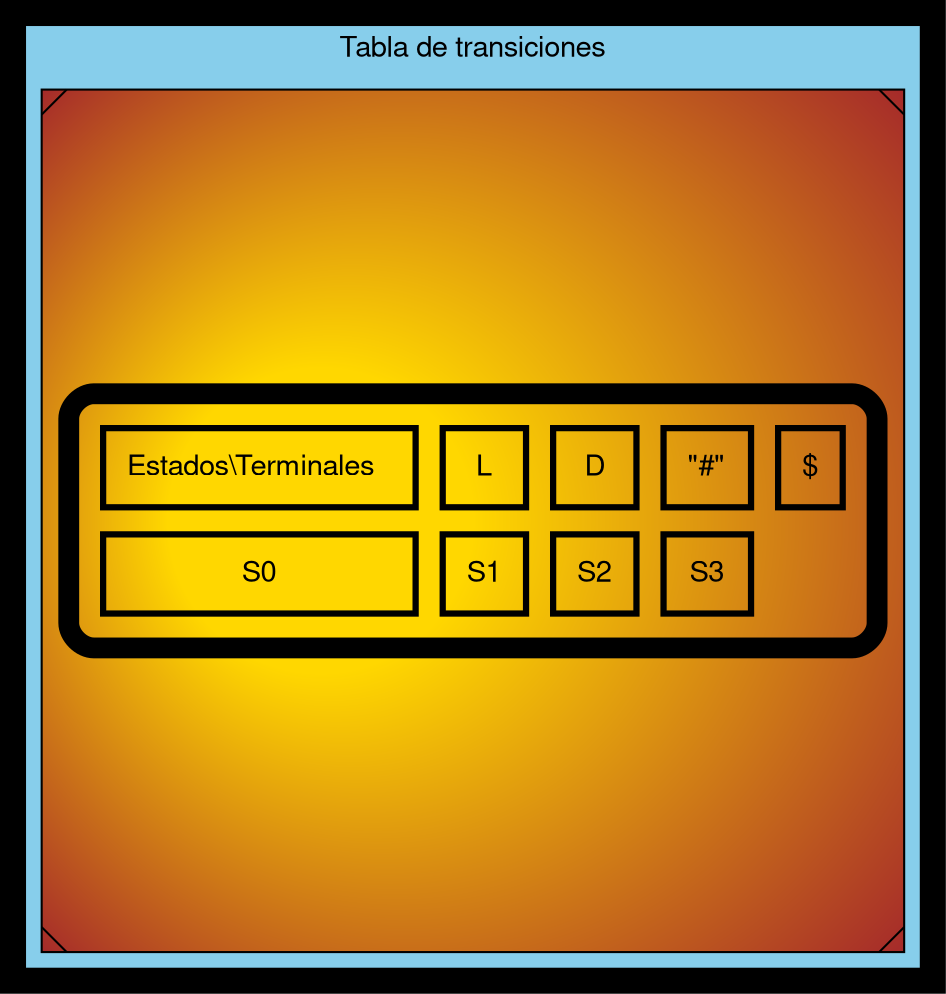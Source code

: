 digraph G { bgcolor="black" 
  fontname="Helvetica,Arial,sans-serif"
  node [fontname="Helvetica,Arial,sans-serif"]
  edge [fontname="Helvetica,Arial,sans-serif"]
  subgraph cluster1 {fillcolor="skyblue" style="filled"
  node [shape=Msquare fillcolor="gold:brown" style="radial" gradientangle=180]
  label = "Tabla de transiciones"
  a0 [label=<  
  <TABLE border="10" cellspacing="10" cellpadding="10" style="rounded" gradientangle="315">
 
  <TR>
      <TD border="3">Estados\Terminales  </TD>
      <TD border="3">L</TD>
      <TD border="3">D</TD>
      <TD border="3">"#"</TD>
      <TD border="3">$</TD>
  </TR>


  <TR>
      <TD border="3">S0</TD>
      <TD border="3" >S1</TD>
      <TD border="3" >S2</TD>
      <TD border="3">S3</TD>
  </TR>
  
</TABLE>>];}}